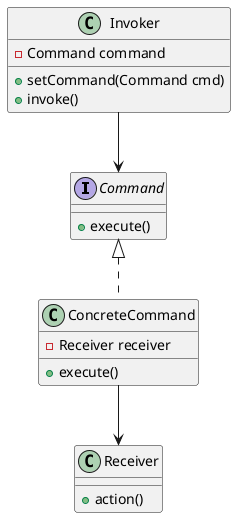 @startuml
interface Command {
    +execute()
}

class ConcreteCommand implements Command {
    -Receiver receiver
    +execute()
}

class Invoker {
    -Command command
    +setCommand(Command cmd)
    +invoke()
}

class Receiver {
    +action()
}

ConcreteCommand --> Receiver
Invoker --> Command
@enduml
